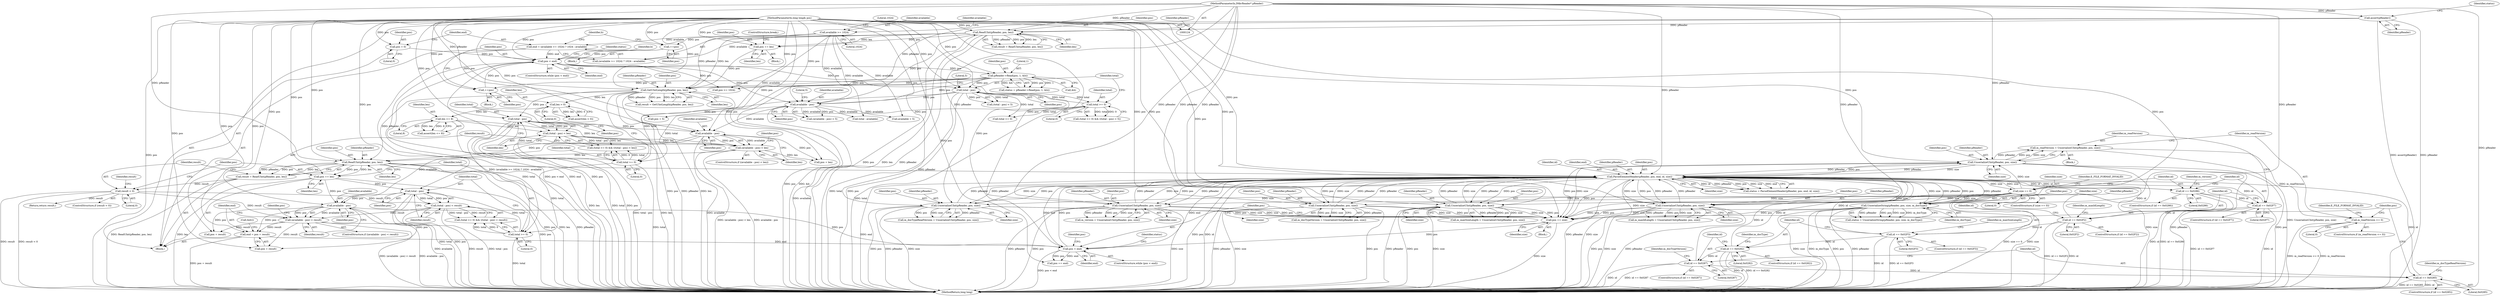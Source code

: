 digraph "1_Android_cc274e2abe8b2a6698a5c47d8aa4bb45f1f9538d_32@API" {
"1000413" [label="(Call,m_readVersion <= 0)"];
"1000406" [label="(Call,m_readVersion = UnserializeUInt(pReader, pos, size))"];
"1000408" [label="(Call,UnserializeUInt(pReader, pos, size))"];
"1000365" [label="(Call,ParseElementHeader(pReader, pos, end, id, size))"];
"1000426" [label="(Call,UnserializeUInt(pReader, pos, size))"];
"1000125" [label="(MethodParameterIn,IMkvReader* pReader)"];
"1000126" [label="(MethodParameterIn,long long& pos)"];
"1000378" [label="(Call,size == 0)"];
"1000315" [label="(Call,ReadUInt(pReader, pos, len))"];
"1000267" [label="(Call,GetUIntLength(pReader, pos, len))"];
"1000128" [label="(Call,assert(pReader))"];
"1000242" [label="(Call,ReadUInt(pReader, pos, len))"];
"1000230" [label="(Call,available - pos)"];
"1000153" [label="(Call,available >= 1024)"];
"1000171" [label="(Call,pReader->Read(pos, 1, &b))"];
"1000165" [label="(Call,pos < end)"];
"1000187" [label="(Call,++pos)"];
"1000261" [label="(Call,++pos)"];
"1000146" [label="(Call,pos = 0)"];
"1000150" [label="(Call,end = (available >= 1024) ? 1024 : available)"];
"1000222" [label="(Call,total - pos)"];
"1000218" [label="(Call,total >= 0)"];
"1000257" [label="(Call,pos += len)"];
"1000305" [label="(Call,available - pos)"];
"1000297" [label="(Call,total - pos)"];
"1000293" [label="(Call,total >= 0)"];
"1000304" [label="(Call,(available - pos) < len)"];
"1000288" [label="(Call,len <= 8)"];
"1000284" [label="(Call,len > 0)"];
"1000296" [label="(Call,(total - pos) < len)"];
"1000466" [label="(Call,UnserializeString(pReader, pos, size, m_docType))"];
"1000501" [label="(Call,UnserializeUInt(pReader, pos, size))"];
"1000444" [label="(Call,UnserializeUInt(pReader, pos, size))"];
"1000390" [label="(Call,UnserializeUInt(pReader, pos, size))"];
"1000483" [label="(Call,UnserializeUInt(pReader, pos, size))"];
"1000357" [label="(Call,pos < end)"];
"1000511" [label="(Call,pos += size)"];
"1000342" [label="(Call,available - pos)"];
"1000325" [label="(Call,pos += len)"];
"1000334" [label="(Call,total - pos)"];
"1000330" [label="(Call,total >= 0)"];
"1000350" [label="(Call,end = pos + result)"];
"1000341" [label="(Call,(available - pos) < result)"];
"1000320" [label="(Call,result < 0)"];
"1000313" [label="(Call,result = ReadUInt(pReader, pos, len))"];
"1000333" [label="(Call,(total - pos) < result)"];
"1000456" [label="(Call,id == 0x0282)"];
"1000438" [label="(Call,id == 0x02F3)"];
"1000420" [label="(Call,id == 0x02F2)"];
"1000402" [label="(Call,id == 0x02F7)"];
"1000384" [label="(Call,id == 0x0286)"];
"1000495" [label="(Call,id == 0x0285)"];
"1000477" [label="(Call,id == 0x0287)"];
"1000404" [label="(Literal,0x02F7)"];
"1000334" [label="(Call,total - pos)"];
"1000244" [label="(Identifier,pos)"];
"1000484" [label="(Identifier,pReader)"];
"1000500" [label="(Identifier,m_docTypeReadVersion)"];
"1000195" [label="(Call,pos >= 1024)"];
"1000296" [label="(Call,(total - pos) < len)"];
"1000409" [label="(Identifier,pReader)"];
"1000481" [label="(Call,m_docTypeVersion = UnserializeUInt(pReader, pos, size))"];
"1000363" [label="(Call,status = ParseElementHeader(pReader, pos, end, id, size))"];
"1000468" [label="(Identifier,pos)"];
"1000314" [label="(Identifier,result)"];
"1000153" [label="(Call,available >= 1024)"];
"1000330" [label="(Call,total >= 0)"];
"1000235" [label="(Call,pos + 5)"];
"1000155" [label="(Literal,1024)"];
"1000386" [label="(Literal,0x0286)"];
"1000267" [label="(Call,GetUIntLength(pReader, pos, len))"];
"1000300" [label="(Identifier,len)"];
"1000456" [label="(Call,id == 0x0282)"];
"1000447" [label="(Identifier,size)"];
"1000497" [label="(Literal,0x0285)"];
"1000258" [label="(Identifier,pos)"];
"1000150" [label="(Call,end = (available >= 1024) ? 1024 : available)"];
"1000478" [label="(Identifier,id)"];
"1000422" [label="(Literal,0x02F2)"];
"1000411" [label="(Identifier,size)"];
"1000317" [label="(Identifier,pos)"];
"1000257" [label="(Call,pos += len)"];
"1000351" [label="(Identifier,end)"];
"1000370" [label="(Identifier,size)"];
"1000169" [label="(Call,status = pReader->Read(pos, 1, &b))"];
"1000331" [label="(Identifier,total)"];
"1000439" [label="(Identifier,id)"];
"1000458" [label="(Literal,0x0282)"];
"1000513" [label="(Identifier,size)"];
"1000378" [label="(Call,size == 0)"];
"1000297" [label="(Call,total - pos)"];
"1000413" [label="(Call,m_readVersion <= 0)"];
"1000340" [label="(ControlStructure,if ((available - pos) < result))"];
"1000342" [label="(Call,available - pos)"];
"1000486" [label="(Identifier,size)"];
"1000364" [label="(Identifier,status)"];
"1000427" [label="(Identifier,pReader)"];
"1000345" [label="(Identifier,result)"];
"1000318" [label="(Identifier,len)"];
"1000393" [label="(Identifier,size)"];
"1000217" [label="(Call,(total >= 0) && ((total - pos) < 5))"];
"1000392" [label="(Identifier,pos)"];
"1000166" [label="(Identifier,pos)"];
"1000335" [label="(Identifier,total)"];
"1000455" [label="(ControlStructure,if (id == 0x0282))"];
"1000477" [label="(Call,id == 0x0287)"];
"1000515" [label="(Call,pos == end)"];
"1000385" [label="(Identifier,id)"];
"1000213" [label="(Call,available + 5)"];
"1000502" [label="(Identifier,pReader)"];
"1000350" [label="(Call,end = pos + result)"];
"1000424" [label="(Call,m_maxIdLength = UnserializeUInt(pReader, pos, size))"];
"1000391" [label="(Identifier,pReader)"];
"1000259" [label="(Identifier,len)"];
"1000344" [label="(Identifier,pos)"];
"1000320" [label="(Call,result < 0)"];
"1000162" [label="(Identifier,b)"];
"1000445" [label="(Identifier,pReader)"];
"1000516" [label="(Identifier,pos)"];
"1000417" [label="(Identifier,E_FILE_FORMAT_INVALID)"];
"1000156" [label="(Literal,1024)"];
"1000408" [label="(Call,UnserializeUInt(pReader, pos, size))"];
"1000242" [label="(Call,ReadUInt(pReader, pos, len))"];
"1000265" [label="(Call,result = GetUIntLength(pReader, pos, len))"];
"1000405" [label="(Block,)"];
"1000261" [label="(Call,++pos)"];
"1000325" [label="(Call,pos += len)"];
"1000129" [label="(Identifier,pReader)"];
"1000284" [label="(Call,len > 0)"];
"1000520" [label="(MethodReturn,long long)"];
"1000233" [label="(Literal,5)"];
"1000219" [label="(Identifier,total)"];
"1000147" [label="(Identifier,pos)"];
"1000512" [label="(Identifier,pos)"];
"1000232" [label="(Identifier,pos)"];
"1000469" [label="(Identifier,size)"];
"1000240" [label="(Call,result = ReadUInt(pReader, pos, len))"];
"1000415" [label="(Literal,0)"];
"1000222" [label="(Call,total - pos)"];
"1000260" [label="(ControlStructure,break;)"];
"1000229" [label="(Call,(available - pos) < 5)"];
"1000442" [label="(Call,m_maxSizeLength = UnserializeUInt(pReader, pos, size))"];
"1000134" [label="(Identifier,status)"];
"1000366" [label="(Identifier,pReader)"];
"1000298" [label="(Identifier,total)"];
"1000220" [label="(Literal,0)"];
"1000470" [label="(Identifier,m_docType)"];
"1000305" [label="(Call,available - pos)"];
"1000128" [label="(Call,assert(pReader))"];
"1000152" [label="(Call,(available >= 1024) ? 1024 : available)"];
"1000324" [label="(Identifier,result)"];
"1000126" [label="(MethodParameterIn,long long& pos)"];
"1000303" [label="(ControlStructure,if ((available - pos) < len))"];
"1000341" [label="(Call,(available - pos) < result)"];
"1000285" [label="(Identifier,len)"];
"1000295" [label="(Literal,0)"];
"1000269" [label="(Identifier,pos)"];
"1000191" [label="(Identifier,b)"];
"1000171" [label="(Call,pReader->Read(pos, 1, &b))"];
"1000256" [label="(Block,)"];
"1000352" [label="(Call,pos + result)"];
"1000188" [label="(Identifier,pos)"];
"1000501" [label="(Call,UnserializeUInt(pReader, pos, size))"];
"1000499" [label="(Call,m_docTypeReadVersion = UnserializeUInt(pReader, pos, size))"];
"1000503" [label="(Identifier,pos)"];
"1000262" [label="(Identifier,pos)"];
"1000426" [label="(Call,UnserializeUInt(pReader, pos, size))"];
"1000365" [label="(Call,ParseElementHeader(pReader, pos, end, id, size))"];
"1000483" [label="(Call,UnserializeUInt(pReader, pos, size))"];
"1000438" [label="(Call,id == 0x02F3)"];
"1000327" [label="(Identifier,len)"];
"1000336" [label="(Identifier,pos)"];
"1000154" [label="(Identifier,available)"];
"1000337" [label="(Identifier,result)"];
"1000283" [label="(Call,assert(len > 0))"];
"1000457" [label="(Identifier,id)"];
"1000268" [label="(Identifier,pReader)"];
"1000323" [label="(Return,return result;)"];
"1000315" [label="(Call,ReadUInt(pReader, pos, len))"];
"1000443" [label="(Identifier,m_maxSizeLength)"];
"1000412" [label="(ControlStructure,if (m_readVersion <= 0))"];
"1000504" [label="(Identifier,size)"];
"1000173" [label="(Literal,1)"];
"1000466" [label="(Call,UnserializeString(pReader, pos, size, m_docType))"];
"1000170" [label="(Identifier,status)"];
"1000270" [label="(Identifier,len)"];
"1000223" [label="(Identifier,total)"];
"1000308" [label="(Identifier,len)"];
"1000151" [label="(Identifier,end)"];
"1000464" [label="(Call,status = UnserializeString(pReader, pos, size, m_docType))"];
"1000421" [label="(Identifier,id)"];
"1000206" [label="(Call,total - available)"];
"1000164" [label="(ControlStructure,while (pos < end))"];
"1000311" [label="(Identifier,pos)"];
"1000347" [label="(Call,pos + result)"];
"1000383" [label="(ControlStructure,if (id == 0x0286))"];
"1000357" [label="(Call,pos < end)"];
"1000356" [label="(ControlStructure,while (pos < end))"];
"1000496" [label="(Identifier,id)"];
"1000310" [label="(Call,pos + len)"];
"1000165" [label="(Call,pos < end)"];
"1000511" [label="(Call,pos += size)"];
"1000382" [label="(Identifier,E_FILE_FORMAT_INVALID)"];
"1000495" [label="(Call,id == 0x0285)"];
"1000202" [label="(Call,total >= 0)"];
"1000494" [label="(ControlStructure,if (id == 0x0285))"];
"1000287" [label="(Call,assert(len <= 8))"];
"1000425" [label="(Identifier,m_maxIdLength)"];
"1000407" [label="(Identifier,m_readVersion)"];
"1000367" [label="(Identifier,pos)"];
"1000187" [label="(Call,++pos)"];
"1000326" [label="(Identifier,pos)"];
"1000479" [label="(Literal,0x0287)"];
"1000414" [label="(Identifier,m_readVersion)"];
"1000225" [label="(Literal,5)"];
"1000304" [label="(Call,(available - pos) < len)"];
"1000333" [label="(Call,(total - pos) < result)"];
"1000231" [label="(Identifier,available)"];
"1000329" [label="(Call,(total >= 0) && ((total - pos) < result))"];
"1000437" [label="(ControlStructure,if (id == 0x02F3))"];
"1000167" [label="(Identifier,end)"];
"1000360" [label="(Block,)"];
"1000127" [label="(Block,)"];
"1000307" [label="(Identifier,pos)"];
"1000148" [label="(Literal,0)"];
"1000390" [label="(Call,UnserializeUInt(pReader, pos, size))"];
"1000289" [label="(Identifier,len)"];
"1000286" [label="(Literal,0)"];
"1000146" [label="(Call,pos = 0)"];
"1000403" [label="(Identifier,id)"];
"1000380" [label="(Literal,0)"];
"1000243" [label="(Identifier,pReader)"];
"1000476" [label="(ControlStructure,if (id == 0x0287))"];
"1000299" [label="(Identifier,pos)"];
"1000428" [label="(Identifier,pos)"];
"1000446" [label="(Identifier,pos)"];
"1000369" [label="(Identifier,id)"];
"1000384" [label="(Call,id == 0x0286)"];
"1000157" [label="(Identifier,available)"];
"1000321" [label="(Identifier,result)"];
"1000294" [label="(Identifier,total)"];
"1000168" [label="(Block,)"];
"1000316" [label="(Identifier,pReader)"];
"1000348" [label="(Identifier,pos)"];
"1000319" [label="(ControlStructure,if (result < 0))"];
"1000359" [label="(Identifier,end)"];
"1000332" [label="(Literal,0)"];
"1000172" [label="(Identifier,pos)"];
"1000440" [label="(Literal,0x02F3)"];
"1000467" [label="(Identifier,pReader)"];
"1000358" [label="(Identifier,pos)"];
"1000174" [label="(Call,&b)"];
"1000355" [label="(Call,Init())"];
"1000406" [label="(Call,m_readVersion = UnserializeUInt(pReader, pos, size))"];
"1000377" [label="(ControlStructure,if (size == 0))"];
"1000290" [label="(Literal,8)"];
"1000230" [label="(Call,available - pos)"];
"1000221" [label="(Call,(total - pos) < 5)"];
"1000485" [label="(Identifier,pos)"];
"1000313" [label="(Call,result = ReadUInt(pReader, pos, len))"];
"1000401" [label="(ControlStructure,if (id == 0x02F7))"];
"1000429" [label="(Identifier,size)"];
"1000292" [label="(Call,(total >= 0) && ((total - pos) < len))"];
"1000125" [label="(MethodParameterIn,IMkvReader* pReader)"];
"1000306" [label="(Identifier,available)"];
"1000461" [label="(Identifier,m_docType)"];
"1000420" [label="(Call,id == 0x02F2)"];
"1000419" [label="(ControlStructure,if (id == 0x02F2))"];
"1000224" [label="(Identifier,pos)"];
"1000288" [label="(Call,len <= 8)"];
"1000322" [label="(Literal,0)"];
"1000410" [label="(Identifier,pos)"];
"1000444" [label="(Call,UnserializeUInt(pReader, pos, size))"];
"1000388" [label="(Call,m_version = UnserializeUInt(pReader, pos, size))"];
"1000482" [label="(Identifier,m_docTypeVersion)"];
"1000159" [label="(Block,)"];
"1000389" [label="(Identifier,m_version)"];
"1000245" [label="(Identifier,len)"];
"1000343" [label="(Identifier,available)"];
"1000402" [label="(Call,id == 0x02F7)"];
"1000218" [label="(Call,total >= 0)"];
"1000379" [label="(Identifier,size)"];
"1000368" [label="(Identifier,end)"];
"1000293" [label="(Call,total >= 0)"];
"1000413" -> "1000412"  [label="AST: "];
"1000413" -> "1000415"  [label="CFG: "];
"1000414" -> "1000413"  [label="AST: "];
"1000415" -> "1000413"  [label="AST: "];
"1000417" -> "1000413"  [label="CFG: "];
"1000512" -> "1000413"  [label="CFG: "];
"1000413" -> "1000520"  [label="DDG: m_readVersion"];
"1000413" -> "1000520"  [label="DDG: m_readVersion <= 0"];
"1000406" -> "1000413"  [label="DDG: m_readVersion"];
"1000406" -> "1000405"  [label="AST: "];
"1000406" -> "1000408"  [label="CFG: "];
"1000407" -> "1000406"  [label="AST: "];
"1000408" -> "1000406"  [label="AST: "];
"1000414" -> "1000406"  [label="CFG: "];
"1000406" -> "1000520"  [label="DDG: UnserializeUInt(pReader, pos, size)"];
"1000408" -> "1000406"  [label="DDG: pReader"];
"1000408" -> "1000406"  [label="DDG: pos"];
"1000408" -> "1000406"  [label="DDG: size"];
"1000408" -> "1000411"  [label="CFG: "];
"1000409" -> "1000408"  [label="AST: "];
"1000410" -> "1000408"  [label="AST: "];
"1000411" -> "1000408"  [label="AST: "];
"1000408" -> "1000520"  [label="DDG: size"];
"1000408" -> "1000520"  [label="DDG: pReader"];
"1000408" -> "1000520"  [label="DDG: pos"];
"1000408" -> "1000365"  [label="DDG: pReader"];
"1000408" -> "1000365"  [label="DDG: size"];
"1000365" -> "1000408"  [label="DDG: pReader"];
"1000365" -> "1000408"  [label="DDG: pos"];
"1000125" -> "1000408"  [label="DDG: pReader"];
"1000126" -> "1000408"  [label="DDG: pos"];
"1000378" -> "1000408"  [label="DDG: size"];
"1000408" -> "1000511"  [label="DDG: size"];
"1000408" -> "1000511"  [label="DDG: pos"];
"1000365" -> "1000363"  [label="AST: "];
"1000365" -> "1000370"  [label="CFG: "];
"1000366" -> "1000365"  [label="AST: "];
"1000367" -> "1000365"  [label="AST: "];
"1000368" -> "1000365"  [label="AST: "];
"1000369" -> "1000365"  [label="AST: "];
"1000370" -> "1000365"  [label="AST: "];
"1000363" -> "1000365"  [label="CFG: "];
"1000365" -> "1000520"  [label="DDG: id"];
"1000365" -> "1000520"  [label="DDG: size"];
"1000365" -> "1000520"  [label="DDG: end"];
"1000365" -> "1000520"  [label="DDG: pos"];
"1000365" -> "1000520"  [label="DDG: pReader"];
"1000365" -> "1000357"  [label="DDG: end"];
"1000365" -> "1000363"  [label="DDG: id"];
"1000365" -> "1000363"  [label="DDG: pReader"];
"1000365" -> "1000363"  [label="DDG: pos"];
"1000365" -> "1000363"  [label="DDG: size"];
"1000365" -> "1000363"  [label="DDG: end"];
"1000426" -> "1000365"  [label="DDG: pReader"];
"1000426" -> "1000365"  [label="DDG: size"];
"1000315" -> "1000365"  [label="DDG: pReader"];
"1000466" -> "1000365"  [label="DDG: pReader"];
"1000466" -> "1000365"  [label="DDG: size"];
"1000501" -> "1000365"  [label="DDG: pReader"];
"1000501" -> "1000365"  [label="DDG: size"];
"1000444" -> "1000365"  [label="DDG: pReader"];
"1000444" -> "1000365"  [label="DDG: size"];
"1000390" -> "1000365"  [label="DDG: pReader"];
"1000390" -> "1000365"  [label="DDG: size"];
"1000483" -> "1000365"  [label="DDG: pReader"];
"1000483" -> "1000365"  [label="DDG: size"];
"1000125" -> "1000365"  [label="DDG: pReader"];
"1000357" -> "1000365"  [label="DDG: pos"];
"1000357" -> "1000365"  [label="DDG: end"];
"1000126" -> "1000365"  [label="DDG: pos"];
"1000456" -> "1000365"  [label="DDG: id"];
"1000495" -> "1000365"  [label="DDG: id"];
"1000402" -> "1000365"  [label="DDG: id"];
"1000420" -> "1000365"  [label="DDG: id"];
"1000438" -> "1000365"  [label="DDG: id"];
"1000477" -> "1000365"  [label="DDG: id"];
"1000384" -> "1000365"  [label="DDG: id"];
"1000378" -> "1000365"  [label="DDG: size"];
"1000365" -> "1000378"  [label="DDG: size"];
"1000365" -> "1000384"  [label="DDG: id"];
"1000365" -> "1000390"  [label="DDG: pReader"];
"1000365" -> "1000390"  [label="DDG: pos"];
"1000365" -> "1000426"  [label="DDG: pReader"];
"1000365" -> "1000426"  [label="DDG: pos"];
"1000365" -> "1000444"  [label="DDG: pReader"];
"1000365" -> "1000444"  [label="DDG: pos"];
"1000365" -> "1000466"  [label="DDG: pReader"];
"1000365" -> "1000466"  [label="DDG: pos"];
"1000365" -> "1000483"  [label="DDG: pReader"];
"1000365" -> "1000483"  [label="DDG: pos"];
"1000365" -> "1000501"  [label="DDG: pReader"];
"1000365" -> "1000501"  [label="DDG: pos"];
"1000365" -> "1000511"  [label="DDG: pos"];
"1000426" -> "1000424"  [label="AST: "];
"1000426" -> "1000429"  [label="CFG: "];
"1000427" -> "1000426"  [label="AST: "];
"1000428" -> "1000426"  [label="AST: "];
"1000429" -> "1000426"  [label="AST: "];
"1000424" -> "1000426"  [label="CFG: "];
"1000426" -> "1000520"  [label="DDG: pReader"];
"1000426" -> "1000520"  [label="DDG: pos"];
"1000426" -> "1000520"  [label="DDG: size"];
"1000426" -> "1000424"  [label="DDG: pReader"];
"1000426" -> "1000424"  [label="DDG: pos"];
"1000426" -> "1000424"  [label="DDG: size"];
"1000125" -> "1000426"  [label="DDG: pReader"];
"1000126" -> "1000426"  [label="DDG: pos"];
"1000378" -> "1000426"  [label="DDG: size"];
"1000426" -> "1000511"  [label="DDG: size"];
"1000426" -> "1000511"  [label="DDG: pos"];
"1000125" -> "1000124"  [label="AST: "];
"1000125" -> "1000520"  [label="DDG: pReader"];
"1000125" -> "1000128"  [label="DDG: pReader"];
"1000125" -> "1000242"  [label="DDG: pReader"];
"1000125" -> "1000267"  [label="DDG: pReader"];
"1000125" -> "1000315"  [label="DDG: pReader"];
"1000125" -> "1000390"  [label="DDG: pReader"];
"1000125" -> "1000444"  [label="DDG: pReader"];
"1000125" -> "1000466"  [label="DDG: pReader"];
"1000125" -> "1000483"  [label="DDG: pReader"];
"1000125" -> "1000501"  [label="DDG: pReader"];
"1000126" -> "1000124"  [label="AST: "];
"1000126" -> "1000520"  [label="DDG: pos"];
"1000126" -> "1000146"  [label="DDG: pos"];
"1000126" -> "1000165"  [label="DDG: pos"];
"1000126" -> "1000171"  [label="DDG: pos"];
"1000126" -> "1000187"  [label="DDG: pos"];
"1000126" -> "1000195"  [label="DDG: pos"];
"1000126" -> "1000222"  [label="DDG: pos"];
"1000126" -> "1000230"  [label="DDG: pos"];
"1000126" -> "1000235"  [label="DDG: pos"];
"1000126" -> "1000242"  [label="DDG: pos"];
"1000126" -> "1000257"  [label="DDG: pos"];
"1000126" -> "1000261"  [label="DDG: pos"];
"1000126" -> "1000267"  [label="DDG: pos"];
"1000126" -> "1000297"  [label="DDG: pos"];
"1000126" -> "1000305"  [label="DDG: pos"];
"1000126" -> "1000310"  [label="DDG: pos"];
"1000126" -> "1000315"  [label="DDG: pos"];
"1000126" -> "1000325"  [label="DDG: pos"];
"1000126" -> "1000334"  [label="DDG: pos"];
"1000126" -> "1000342"  [label="DDG: pos"];
"1000126" -> "1000347"  [label="DDG: pos"];
"1000126" -> "1000350"  [label="DDG: pos"];
"1000126" -> "1000352"  [label="DDG: pos"];
"1000126" -> "1000357"  [label="DDG: pos"];
"1000126" -> "1000390"  [label="DDG: pos"];
"1000126" -> "1000444"  [label="DDG: pos"];
"1000126" -> "1000466"  [label="DDG: pos"];
"1000126" -> "1000483"  [label="DDG: pos"];
"1000126" -> "1000501"  [label="DDG: pos"];
"1000126" -> "1000511"  [label="DDG: pos"];
"1000126" -> "1000515"  [label="DDG: pos"];
"1000378" -> "1000377"  [label="AST: "];
"1000378" -> "1000380"  [label="CFG: "];
"1000379" -> "1000378"  [label="AST: "];
"1000380" -> "1000378"  [label="AST: "];
"1000382" -> "1000378"  [label="CFG: "];
"1000385" -> "1000378"  [label="CFG: "];
"1000378" -> "1000520"  [label="DDG: size"];
"1000378" -> "1000520"  [label="DDG: size == 0"];
"1000378" -> "1000390"  [label="DDG: size"];
"1000378" -> "1000444"  [label="DDG: size"];
"1000378" -> "1000466"  [label="DDG: size"];
"1000378" -> "1000483"  [label="DDG: size"];
"1000378" -> "1000501"  [label="DDG: size"];
"1000378" -> "1000511"  [label="DDG: size"];
"1000315" -> "1000313"  [label="AST: "];
"1000315" -> "1000318"  [label="CFG: "];
"1000316" -> "1000315"  [label="AST: "];
"1000317" -> "1000315"  [label="AST: "];
"1000318" -> "1000315"  [label="AST: "];
"1000313" -> "1000315"  [label="CFG: "];
"1000315" -> "1000520"  [label="DDG: len"];
"1000315" -> "1000520"  [label="DDG: pReader"];
"1000315" -> "1000520"  [label="DDG: pos"];
"1000315" -> "1000313"  [label="DDG: pReader"];
"1000315" -> "1000313"  [label="DDG: pos"];
"1000315" -> "1000313"  [label="DDG: len"];
"1000267" -> "1000315"  [label="DDG: pReader"];
"1000305" -> "1000315"  [label="DDG: pos"];
"1000304" -> "1000315"  [label="DDG: len"];
"1000315" -> "1000325"  [label="DDG: len"];
"1000315" -> "1000325"  [label="DDG: pos"];
"1000267" -> "1000265"  [label="AST: "];
"1000267" -> "1000270"  [label="CFG: "];
"1000268" -> "1000267"  [label="AST: "];
"1000269" -> "1000267"  [label="AST: "];
"1000270" -> "1000267"  [label="AST: "];
"1000265" -> "1000267"  [label="CFG: "];
"1000267" -> "1000520"  [label="DDG: pos"];
"1000267" -> "1000520"  [label="DDG: pReader"];
"1000267" -> "1000520"  [label="DDG: len"];
"1000267" -> "1000265"  [label="DDG: pReader"];
"1000267" -> "1000265"  [label="DDG: pos"];
"1000267" -> "1000265"  [label="DDG: len"];
"1000128" -> "1000267"  [label="DDG: pReader"];
"1000242" -> "1000267"  [label="DDG: pReader"];
"1000242" -> "1000267"  [label="DDG: len"];
"1000171" -> "1000267"  [label="DDG: pos"];
"1000257" -> "1000267"  [label="DDG: pos"];
"1000267" -> "1000284"  [label="DDG: len"];
"1000267" -> "1000297"  [label="DDG: pos"];
"1000267" -> "1000305"  [label="DDG: pos"];
"1000128" -> "1000127"  [label="AST: "];
"1000128" -> "1000129"  [label="CFG: "];
"1000129" -> "1000128"  [label="AST: "];
"1000134" -> "1000128"  [label="CFG: "];
"1000128" -> "1000520"  [label="DDG: pReader"];
"1000128" -> "1000520"  [label="DDG: assert(pReader)"];
"1000128" -> "1000242"  [label="DDG: pReader"];
"1000242" -> "1000240"  [label="AST: "];
"1000242" -> "1000245"  [label="CFG: "];
"1000243" -> "1000242"  [label="AST: "];
"1000244" -> "1000242"  [label="AST: "];
"1000245" -> "1000242"  [label="AST: "];
"1000240" -> "1000242"  [label="CFG: "];
"1000242" -> "1000520"  [label="DDG: pos"];
"1000242" -> "1000520"  [label="DDG: len"];
"1000242" -> "1000520"  [label="DDG: pReader"];
"1000242" -> "1000240"  [label="DDG: pReader"];
"1000242" -> "1000240"  [label="DDG: pos"];
"1000242" -> "1000240"  [label="DDG: len"];
"1000230" -> "1000242"  [label="DDG: pos"];
"1000242" -> "1000257"  [label="DDG: len"];
"1000242" -> "1000257"  [label="DDG: pos"];
"1000242" -> "1000261"  [label="DDG: pos"];
"1000230" -> "1000229"  [label="AST: "];
"1000230" -> "1000232"  [label="CFG: "];
"1000231" -> "1000230"  [label="AST: "];
"1000232" -> "1000230"  [label="AST: "];
"1000233" -> "1000230"  [label="CFG: "];
"1000230" -> "1000520"  [label="DDG: available"];
"1000230" -> "1000206"  [label="DDG: available"];
"1000230" -> "1000213"  [label="DDG: available"];
"1000230" -> "1000229"  [label="DDG: available"];
"1000230" -> "1000229"  [label="DDG: pos"];
"1000153" -> "1000230"  [label="DDG: available"];
"1000171" -> "1000230"  [label="DDG: pos"];
"1000165" -> "1000230"  [label="DDG: pos"];
"1000222" -> "1000230"  [label="DDG: pos"];
"1000230" -> "1000235"  [label="DDG: pos"];
"1000230" -> "1000305"  [label="DDG: available"];
"1000153" -> "1000152"  [label="AST: "];
"1000153" -> "1000155"  [label="CFG: "];
"1000154" -> "1000153"  [label="AST: "];
"1000155" -> "1000153"  [label="AST: "];
"1000156" -> "1000153"  [label="CFG: "];
"1000157" -> "1000153"  [label="CFG: "];
"1000153" -> "1000150"  [label="DDG: available"];
"1000153" -> "1000152"  [label="DDG: available"];
"1000153" -> "1000206"  [label="DDG: available"];
"1000153" -> "1000213"  [label="DDG: available"];
"1000153" -> "1000305"  [label="DDG: available"];
"1000171" -> "1000169"  [label="AST: "];
"1000171" -> "1000174"  [label="CFG: "];
"1000172" -> "1000171"  [label="AST: "];
"1000173" -> "1000171"  [label="AST: "];
"1000174" -> "1000171"  [label="AST: "];
"1000169" -> "1000171"  [label="CFG: "];
"1000171" -> "1000520"  [label="DDG: pos"];
"1000171" -> "1000520"  [label="DDG: &b"];
"1000171" -> "1000169"  [label="DDG: pos"];
"1000171" -> "1000169"  [label="DDG: 1"];
"1000171" -> "1000169"  [label="DDG: &b"];
"1000165" -> "1000171"  [label="DDG: pos"];
"1000171" -> "1000187"  [label="DDG: pos"];
"1000171" -> "1000195"  [label="DDG: pos"];
"1000171" -> "1000222"  [label="DDG: pos"];
"1000165" -> "1000164"  [label="AST: "];
"1000165" -> "1000167"  [label="CFG: "];
"1000166" -> "1000165"  [label="AST: "];
"1000167" -> "1000165"  [label="AST: "];
"1000170" -> "1000165"  [label="CFG: "];
"1000191" -> "1000165"  [label="CFG: "];
"1000165" -> "1000520"  [label="DDG: pos"];
"1000165" -> "1000520"  [label="DDG: end"];
"1000165" -> "1000520"  [label="DDG: pos < end"];
"1000187" -> "1000165"  [label="DDG: pos"];
"1000261" -> "1000165"  [label="DDG: pos"];
"1000146" -> "1000165"  [label="DDG: pos"];
"1000150" -> "1000165"  [label="DDG: end"];
"1000165" -> "1000195"  [label="DDG: pos"];
"1000165" -> "1000222"  [label="DDG: pos"];
"1000187" -> "1000168"  [label="AST: "];
"1000187" -> "1000188"  [label="CFG: "];
"1000188" -> "1000187"  [label="AST: "];
"1000166" -> "1000187"  [label="CFG: "];
"1000261" -> "1000159"  [label="AST: "];
"1000261" -> "1000262"  [label="CFG: "];
"1000262" -> "1000261"  [label="AST: "];
"1000162" -> "1000261"  [label="CFG: "];
"1000146" -> "1000127"  [label="AST: "];
"1000146" -> "1000148"  [label="CFG: "];
"1000147" -> "1000146"  [label="AST: "];
"1000148" -> "1000146"  [label="AST: "];
"1000151" -> "1000146"  [label="CFG: "];
"1000150" -> "1000127"  [label="AST: "];
"1000150" -> "1000152"  [label="CFG: "];
"1000151" -> "1000150"  [label="AST: "];
"1000152" -> "1000150"  [label="AST: "];
"1000162" -> "1000150"  [label="CFG: "];
"1000150" -> "1000520"  [label="DDG: (available >= 1024) ? 1024 : available"];
"1000222" -> "1000221"  [label="AST: "];
"1000222" -> "1000224"  [label="CFG: "];
"1000223" -> "1000222"  [label="AST: "];
"1000224" -> "1000222"  [label="AST: "];
"1000225" -> "1000222"  [label="CFG: "];
"1000222" -> "1000520"  [label="DDG: total"];
"1000222" -> "1000520"  [label="DDG: pos"];
"1000222" -> "1000202"  [label="DDG: total"];
"1000222" -> "1000218"  [label="DDG: total"];
"1000222" -> "1000221"  [label="DDG: total"];
"1000222" -> "1000221"  [label="DDG: pos"];
"1000218" -> "1000222"  [label="DDG: total"];
"1000222" -> "1000293"  [label="DDG: total"];
"1000218" -> "1000217"  [label="AST: "];
"1000218" -> "1000220"  [label="CFG: "];
"1000219" -> "1000218"  [label="AST: "];
"1000220" -> "1000218"  [label="AST: "];
"1000223" -> "1000218"  [label="CFG: "];
"1000217" -> "1000218"  [label="CFG: "];
"1000218" -> "1000520"  [label="DDG: total"];
"1000218" -> "1000202"  [label="DDG: total"];
"1000218" -> "1000217"  [label="DDG: total"];
"1000218" -> "1000217"  [label="DDG: 0"];
"1000218" -> "1000293"  [label="DDG: total"];
"1000257" -> "1000256"  [label="AST: "];
"1000257" -> "1000259"  [label="CFG: "];
"1000258" -> "1000257"  [label="AST: "];
"1000259" -> "1000257"  [label="AST: "];
"1000260" -> "1000257"  [label="CFG: "];
"1000305" -> "1000304"  [label="AST: "];
"1000305" -> "1000307"  [label="CFG: "];
"1000306" -> "1000305"  [label="AST: "];
"1000307" -> "1000305"  [label="AST: "];
"1000308" -> "1000305"  [label="CFG: "];
"1000305" -> "1000520"  [label="DDG: available"];
"1000305" -> "1000304"  [label="DDG: available"];
"1000305" -> "1000304"  [label="DDG: pos"];
"1000297" -> "1000305"  [label="DDG: pos"];
"1000305" -> "1000310"  [label="DDG: pos"];
"1000305" -> "1000342"  [label="DDG: available"];
"1000297" -> "1000296"  [label="AST: "];
"1000297" -> "1000299"  [label="CFG: "];
"1000298" -> "1000297"  [label="AST: "];
"1000299" -> "1000297"  [label="AST: "];
"1000300" -> "1000297"  [label="CFG: "];
"1000297" -> "1000520"  [label="DDG: total"];
"1000297" -> "1000520"  [label="DDG: pos"];
"1000297" -> "1000296"  [label="DDG: total"];
"1000297" -> "1000296"  [label="DDG: pos"];
"1000293" -> "1000297"  [label="DDG: total"];
"1000297" -> "1000330"  [label="DDG: total"];
"1000293" -> "1000292"  [label="AST: "];
"1000293" -> "1000295"  [label="CFG: "];
"1000294" -> "1000293"  [label="AST: "];
"1000295" -> "1000293"  [label="AST: "];
"1000298" -> "1000293"  [label="CFG: "];
"1000292" -> "1000293"  [label="CFG: "];
"1000293" -> "1000520"  [label="DDG: total"];
"1000293" -> "1000292"  [label="DDG: total"];
"1000293" -> "1000292"  [label="DDG: 0"];
"1000293" -> "1000330"  [label="DDG: total"];
"1000304" -> "1000303"  [label="AST: "];
"1000304" -> "1000308"  [label="CFG: "];
"1000308" -> "1000304"  [label="AST: "];
"1000311" -> "1000304"  [label="CFG: "];
"1000314" -> "1000304"  [label="CFG: "];
"1000304" -> "1000520"  [label="DDG: (available - pos) < len"];
"1000304" -> "1000520"  [label="DDG: available - pos"];
"1000288" -> "1000304"  [label="DDG: len"];
"1000296" -> "1000304"  [label="DDG: len"];
"1000304" -> "1000310"  [label="DDG: len"];
"1000288" -> "1000287"  [label="AST: "];
"1000288" -> "1000290"  [label="CFG: "];
"1000289" -> "1000288"  [label="AST: "];
"1000290" -> "1000288"  [label="AST: "];
"1000287" -> "1000288"  [label="CFG: "];
"1000288" -> "1000520"  [label="DDG: len"];
"1000288" -> "1000287"  [label="DDG: len"];
"1000288" -> "1000287"  [label="DDG: 8"];
"1000284" -> "1000288"  [label="DDG: len"];
"1000288" -> "1000296"  [label="DDG: len"];
"1000284" -> "1000283"  [label="AST: "];
"1000284" -> "1000286"  [label="CFG: "];
"1000285" -> "1000284"  [label="AST: "];
"1000286" -> "1000284"  [label="AST: "];
"1000283" -> "1000284"  [label="CFG: "];
"1000284" -> "1000283"  [label="DDG: len"];
"1000284" -> "1000283"  [label="DDG: 0"];
"1000296" -> "1000292"  [label="AST: "];
"1000296" -> "1000300"  [label="CFG: "];
"1000300" -> "1000296"  [label="AST: "];
"1000292" -> "1000296"  [label="CFG: "];
"1000296" -> "1000520"  [label="DDG: total - pos"];
"1000296" -> "1000520"  [label="DDG: len"];
"1000296" -> "1000292"  [label="DDG: total - pos"];
"1000296" -> "1000292"  [label="DDG: len"];
"1000466" -> "1000464"  [label="AST: "];
"1000466" -> "1000470"  [label="CFG: "];
"1000467" -> "1000466"  [label="AST: "];
"1000468" -> "1000466"  [label="AST: "];
"1000469" -> "1000466"  [label="AST: "];
"1000470" -> "1000466"  [label="AST: "];
"1000464" -> "1000466"  [label="CFG: "];
"1000466" -> "1000520"  [label="DDG: pos"];
"1000466" -> "1000520"  [label="DDG: pReader"];
"1000466" -> "1000520"  [label="DDG: size"];
"1000466" -> "1000520"  [label="DDG: m_docType"];
"1000466" -> "1000464"  [label="DDG: pReader"];
"1000466" -> "1000464"  [label="DDG: pos"];
"1000466" -> "1000464"  [label="DDG: size"];
"1000466" -> "1000464"  [label="DDG: m_docType"];
"1000466" -> "1000511"  [label="DDG: size"];
"1000466" -> "1000511"  [label="DDG: pos"];
"1000501" -> "1000499"  [label="AST: "];
"1000501" -> "1000504"  [label="CFG: "];
"1000502" -> "1000501"  [label="AST: "];
"1000503" -> "1000501"  [label="AST: "];
"1000504" -> "1000501"  [label="AST: "];
"1000499" -> "1000501"  [label="CFG: "];
"1000501" -> "1000520"  [label="DDG: pos"];
"1000501" -> "1000520"  [label="DDG: pReader"];
"1000501" -> "1000520"  [label="DDG: size"];
"1000501" -> "1000499"  [label="DDG: pReader"];
"1000501" -> "1000499"  [label="DDG: pos"];
"1000501" -> "1000499"  [label="DDG: size"];
"1000501" -> "1000511"  [label="DDG: size"];
"1000501" -> "1000511"  [label="DDG: pos"];
"1000444" -> "1000442"  [label="AST: "];
"1000444" -> "1000447"  [label="CFG: "];
"1000445" -> "1000444"  [label="AST: "];
"1000446" -> "1000444"  [label="AST: "];
"1000447" -> "1000444"  [label="AST: "];
"1000442" -> "1000444"  [label="CFG: "];
"1000444" -> "1000520"  [label="DDG: pos"];
"1000444" -> "1000520"  [label="DDG: size"];
"1000444" -> "1000520"  [label="DDG: pReader"];
"1000444" -> "1000442"  [label="DDG: pReader"];
"1000444" -> "1000442"  [label="DDG: pos"];
"1000444" -> "1000442"  [label="DDG: size"];
"1000444" -> "1000511"  [label="DDG: size"];
"1000444" -> "1000511"  [label="DDG: pos"];
"1000390" -> "1000388"  [label="AST: "];
"1000390" -> "1000393"  [label="CFG: "];
"1000391" -> "1000390"  [label="AST: "];
"1000392" -> "1000390"  [label="AST: "];
"1000393" -> "1000390"  [label="AST: "];
"1000388" -> "1000390"  [label="CFG: "];
"1000390" -> "1000520"  [label="DDG: pos"];
"1000390" -> "1000520"  [label="DDG: size"];
"1000390" -> "1000520"  [label="DDG: pReader"];
"1000390" -> "1000388"  [label="DDG: pReader"];
"1000390" -> "1000388"  [label="DDG: pos"];
"1000390" -> "1000388"  [label="DDG: size"];
"1000390" -> "1000511"  [label="DDG: size"];
"1000390" -> "1000511"  [label="DDG: pos"];
"1000483" -> "1000481"  [label="AST: "];
"1000483" -> "1000486"  [label="CFG: "];
"1000484" -> "1000483"  [label="AST: "];
"1000485" -> "1000483"  [label="AST: "];
"1000486" -> "1000483"  [label="AST: "];
"1000481" -> "1000483"  [label="CFG: "];
"1000483" -> "1000520"  [label="DDG: size"];
"1000483" -> "1000520"  [label="DDG: pos"];
"1000483" -> "1000520"  [label="DDG: pReader"];
"1000483" -> "1000481"  [label="DDG: pReader"];
"1000483" -> "1000481"  [label="DDG: pos"];
"1000483" -> "1000481"  [label="DDG: size"];
"1000483" -> "1000511"  [label="DDG: size"];
"1000483" -> "1000511"  [label="DDG: pos"];
"1000357" -> "1000356"  [label="AST: "];
"1000357" -> "1000359"  [label="CFG: "];
"1000358" -> "1000357"  [label="AST: "];
"1000359" -> "1000357"  [label="AST: "];
"1000364" -> "1000357"  [label="CFG: "];
"1000516" -> "1000357"  [label="CFG: "];
"1000357" -> "1000520"  [label="DDG: pos < end"];
"1000511" -> "1000357"  [label="DDG: pos"];
"1000342" -> "1000357"  [label="DDG: pos"];
"1000350" -> "1000357"  [label="DDG: end"];
"1000357" -> "1000515"  [label="DDG: pos"];
"1000357" -> "1000515"  [label="DDG: end"];
"1000511" -> "1000360"  [label="AST: "];
"1000511" -> "1000513"  [label="CFG: "];
"1000512" -> "1000511"  [label="AST: "];
"1000513" -> "1000511"  [label="AST: "];
"1000358" -> "1000511"  [label="CFG: "];
"1000511" -> "1000520"  [label="DDG: size"];
"1000342" -> "1000341"  [label="AST: "];
"1000342" -> "1000344"  [label="CFG: "];
"1000343" -> "1000342"  [label="AST: "];
"1000344" -> "1000342"  [label="AST: "];
"1000345" -> "1000342"  [label="CFG: "];
"1000342" -> "1000520"  [label="DDG: available"];
"1000342" -> "1000341"  [label="DDG: available"];
"1000342" -> "1000341"  [label="DDG: pos"];
"1000325" -> "1000342"  [label="DDG: pos"];
"1000334" -> "1000342"  [label="DDG: pos"];
"1000342" -> "1000347"  [label="DDG: pos"];
"1000342" -> "1000350"  [label="DDG: pos"];
"1000342" -> "1000352"  [label="DDG: pos"];
"1000325" -> "1000127"  [label="AST: "];
"1000325" -> "1000327"  [label="CFG: "];
"1000326" -> "1000325"  [label="AST: "];
"1000327" -> "1000325"  [label="AST: "];
"1000331" -> "1000325"  [label="CFG: "];
"1000325" -> "1000520"  [label="DDG: pos"];
"1000325" -> "1000520"  [label="DDG: len"];
"1000325" -> "1000334"  [label="DDG: pos"];
"1000334" -> "1000333"  [label="AST: "];
"1000334" -> "1000336"  [label="CFG: "];
"1000335" -> "1000334"  [label="AST: "];
"1000336" -> "1000334"  [label="AST: "];
"1000337" -> "1000334"  [label="CFG: "];
"1000334" -> "1000520"  [label="DDG: pos"];
"1000334" -> "1000520"  [label="DDG: total"];
"1000334" -> "1000333"  [label="DDG: total"];
"1000334" -> "1000333"  [label="DDG: pos"];
"1000330" -> "1000334"  [label="DDG: total"];
"1000330" -> "1000329"  [label="AST: "];
"1000330" -> "1000332"  [label="CFG: "];
"1000331" -> "1000330"  [label="AST: "];
"1000332" -> "1000330"  [label="AST: "];
"1000335" -> "1000330"  [label="CFG: "];
"1000329" -> "1000330"  [label="CFG: "];
"1000330" -> "1000520"  [label="DDG: total"];
"1000330" -> "1000329"  [label="DDG: total"];
"1000330" -> "1000329"  [label="DDG: 0"];
"1000350" -> "1000127"  [label="AST: "];
"1000350" -> "1000352"  [label="CFG: "];
"1000351" -> "1000350"  [label="AST: "];
"1000352" -> "1000350"  [label="AST: "];
"1000355" -> "1000350"  [label="CFG: "];
"1000350" -> "1000520"  [label="DDG: pos + result"];
"1000341" -> "1000350"  [label="DDG: result"];
"1000341" -> "1000340"  [label="AST: "];
"1000341" -> "1000345"  [label="CFG: "];
"1000345" -> "1000341"  [label="AST: "];
"1000348" -> "1000341"  [label="CFG: "];
"1000351" -> "1000341"  [label="CFG: "];
"1000341" -> "1000520"  [label="DDG: available - pos"];
"1000341" -> "1000520"  [label="DDG: (available - pos) < result"];
"1000320" -> "1000341"  [label="DDG: result"];
"1000333" -> "1000341"  [label="DDG: result"];
"1000341" -> "1000347"  [label="DDG: result"];
"1000341" -> "1000352"  [label="DDG: result"];
"1000320" -> "1000319"  [label="AST: "];
"1000320" -> "1000322"  [label="CFG: "];
"1000321" -> "1000320"  [label="AST: "];
"1000322" -> "1000320"  [label="AST: "];
"1000324" -> "1000320"  [label="CFG: "];
"1000326" -> "1000320"  [label="CFG: "];
"1000320" -> "1000520"  [label="DDG: result"];
"1000320" -> "1000520"  [label="DDG: result < 0"];
"1000313" -> "1000320"  [label="DDG: result"];
"1000320" -> "1000323"  [label="DDG: result"];
"1000320" -> "1000333"  [label="DDG: result"];
"1000313" -> "1000127"  [label="AST: "];
"1000314" -> "1000313"  [label="AST: "];
"1000321" -> "1000313"  [label="CFG: "];
"1000313" -> "1000520"  [label="DDG: ReadUInt(pReader, pos, len)"];
"1000333" -> "1000329"  [label="AST: "];
"1000333" -> "1000337"  [label="CFG: "];
"1000337" -> "1000333"  [label="AST: "];
"1000329" -> "1000333"  [label="CFG: "];
"1000333" -> "1000520"  [label="DDG: total - pos"];
"1000333" -> "1000520"  [label="DDG: result"];
"1000333" -> "1000329"  [label="DDG: total - pos"];
"1000333" -> "1000329"  [label="DDG: result"];
"1000456" -> "1000455"  [label="AST: "];
"1000456" -> "1000458"  [label="CFG: "];
"1000457" -> "1000456"  [label="AST: "];
"1000458" -> "1000456"  [label="AST: "];
"1000461" -> "1000456"  [label="CFG: "];
"1000478" -> "1000456"  [label="CFG: "];
"1000456" -> "1000520"  [label="DDG: id"];
"1000456" -> "1000520"  [label="DDG: id == 0x0282"];
"1000438" -> "1000456"  [label="DDG: id"];
"1000456" -> "1000477"  [label="DDG: id"];
"1000438" -> "1000437"  [label="AST: "];
"1000438" -> "1000440"  [label="CFG: "];
"1000439" -> "1000438"  [label="AST: "];
"1000440" -> "1000438"  [label="AST: "];
"1000443" -> "1000438"  [label="CFG: "];
"1000457" -> "1000438"  [label="CFG: "];
"1000438" -> "1000520"  [label="DDG: id == 0x02F3"];
"1000438" -> "1000520"  [label="DDG: id"];
"1000420" -> "1000438"  [label="DDG: id"];
"1000420" -> "1000419"  [label="AST: "];
"1000420" -> "1000422"  [label="CFG: "];
"1000421" -> "1000420"  [label="AST: "];
"1000422" -> "1000420"  [label="AST: "];
"1000425" -> "1000420"  [label="CFG: "];
"1000439" -> "1000420"  [label="CFG: "];
"1000420" -> "1000520"  [label="DDG: id == 0x02F2"];
"1000420" -> "1000520"  [label="DDG: id"];
"1000402" -> "1000420"  [label="DDG: id"];
"1000402" -> "1000401"  [label="AST: "];
"1000402" -> "1000404"  [label="CFG: "];
"1000403" -> "1000402"  [label="AST: "];
"1000404" -> "1000402"  [label="AST: "];
"1000407" -> "1000402"  [label="CFG: "];
"1000421" -> "1000402"  [label="CFG: "];
"1000402" -> "1000520"  [label="DDG: id == 0x02F7"];
"1000402" -> "1000520"  [label="DDG: id"];
"1000384" -> "1000402"  [label="DDG: id"];
"1000384" -> "1000383"  [label="AST: "];
"1000384" -> "1000386"  [label="CFG: "];
"1000385" -> "1000384"  [label="AST: "];
"1000386" -> "1000384"  [label="AST: "];
"1000389" -> "1000384"  [label="CFG: "];
"1000403" -> "1000384"  [label="CFG: "];
"1000384" -> "1000520"  [label="DDG: id == 0x0286"];
"1000384" -> "1000520"  [label="DDG: id"];
"1000495" -> "1000494"  [label="AST: "];
"1000495" -> "1000497"  [label="CFG: "];
"1000496" -> "1000495"  [label="AST: "];
"1000497" -> "1000495"  [label="AST: "];
"1000500" -> "1000495"  [label="CFG: "];
"1000512" -> "1000495"  [label="CFG: "];
"1000495" -> "1000520"  [label="DDG: id"];
"1000495" -> "1000520"  [label="DDG: id == 0x0285"];
"1000477" -> "1000495"  [label="DDG: id"];
"1000477" -> "1000476"  [label="AST: "];
"1000477" -> "1000479"  [label="CFG: "];
"1000478" -> "1000477"  [label="AST: "];
"1000479" -> "1000477"  [label="AST: "];
"1000482" -> "1000477"  [label="CFG: "];
"1000496" -> "1000477"  [label="CFG: "];
"1000477" -> "1000520"  [label="DDG: id == 0x0287"];
"1000477" -> "1000520"  [label="DDG: id"];
}
